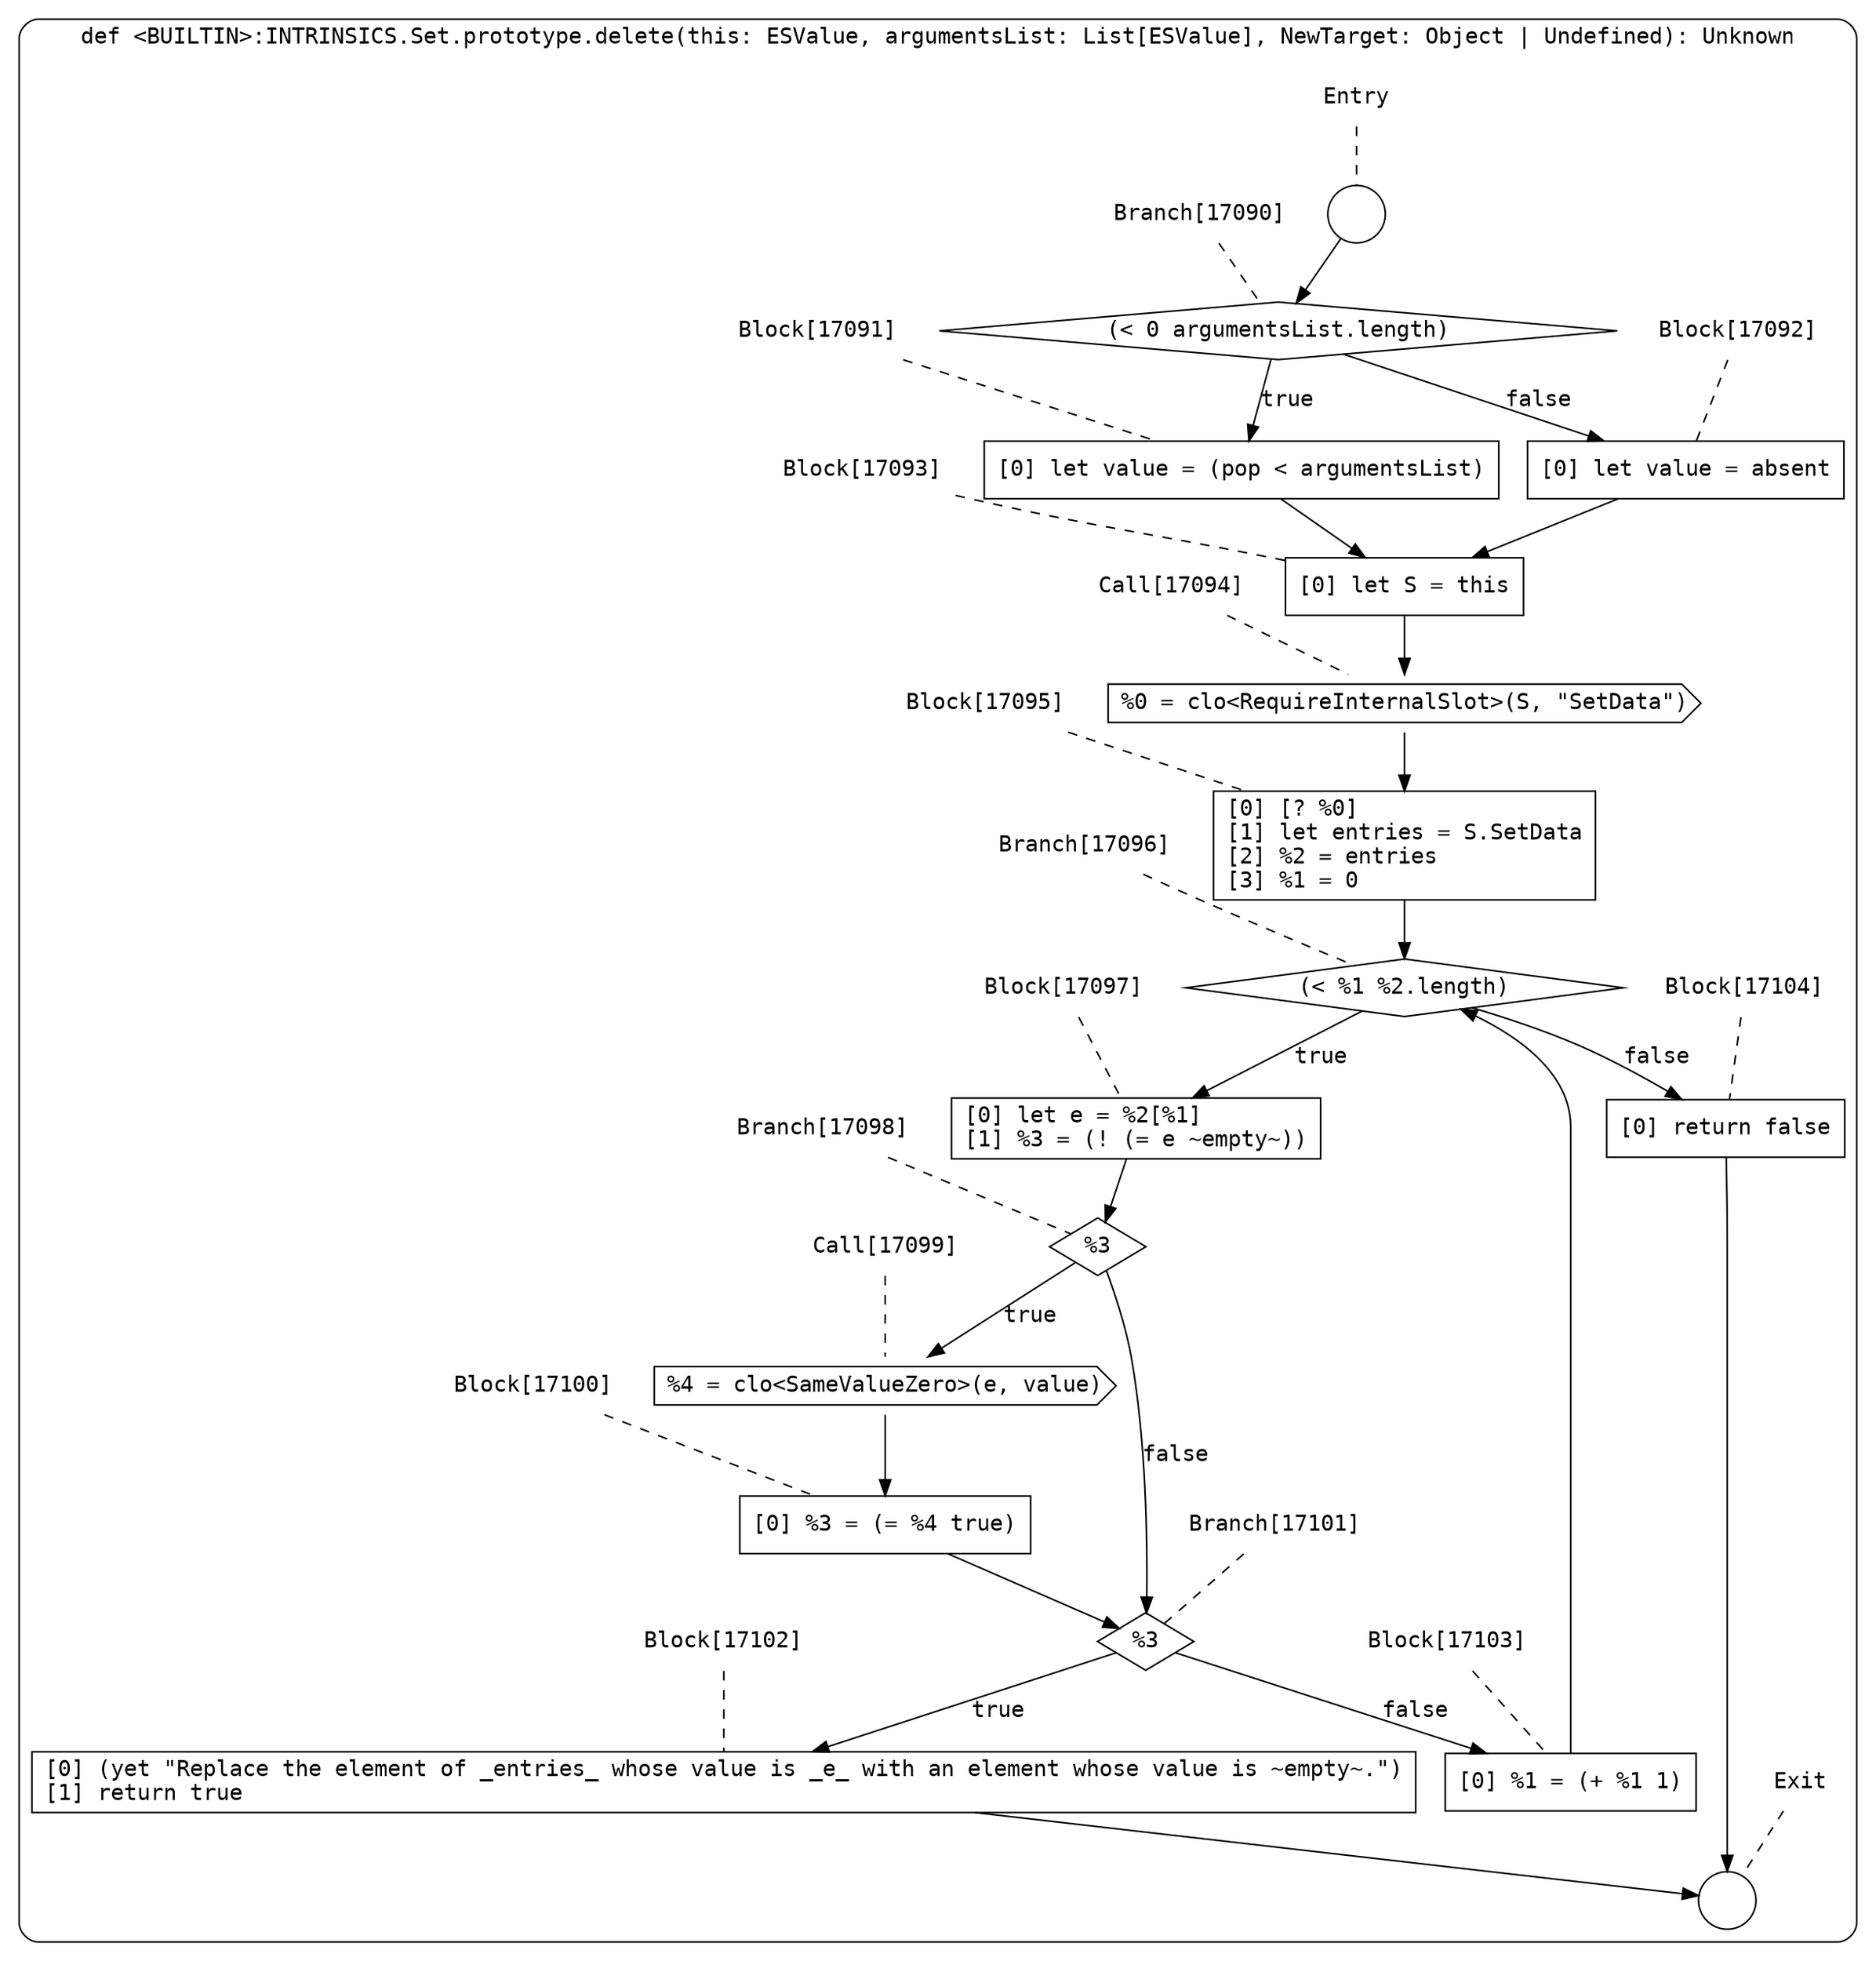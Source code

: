 digraph {
  graph [fontname = "Consolas"]
  node [fontname = "Consolas"]
  edge [fontname = "Consolas"]
  subgraph cluster2452 {
    label = "def <BUILTIN>:INTRINSICS.Set.prototype.delete(this: ESValue, argumentsList: List[ESValue], NewTarget: Object | Undefined): Unknown"
    style = rounded
    cluster2452_entry_name [shape=none, label=<<font color="black">Entry</font>>]
    cluster2452_entry_name -> cluster2452_entry [arrowhead=none, color="black", style=dashed]
    cluster2452_entry [shape=circle label=" " color="black" fillcolor="white" style=filled]
    cluster2452_entry -> node17090 [color="black"]
    cluster2452_exit_name [shape=none, label=<<font color="black">Exit</font>>]
    cluster2452_exit_name -> cluster2452_exit [arrowhead=none, color="black", style=dashed]
    cluster2452_exit [shape=circle label=" " color="black" fillcolor="white" style=filled]
    node17090_name [shape=none, label=<<font color="black">Branch[17090]</font>>]
    node17090_name -> node17090 [arrowhead=none, color="black", style=dashed]
    node17090 [shape=diamond, label=<<font color="black">(&lt; 0 argumentsList.length)</font>> color="black" fillcolor="white", style=filled]
    node17090 -> node17091 [label=<<font color="black">true</font>> color="black"]
    node17090 -> node17092 [label=<<font color="black">false</font>> color="black"]
    node17091_name [shape=none, label=<<font color="black">Block[17091]</font>>]
    node17091_name -> node17091 [arrowhead=none, color="black", style=dashed]
    node17091 [shape=box, label=<<font color="black">[0] let value = (pop &lt; argumentsList)<BR ALIGN="LEFT"/></font>> color="black" fillcolor="white", style=filled]
    node17091 -> node17093 [color="black"]
    node17092_name [shape=none, label=<<font color="black">Block[17092]</font>>]
    node17092_name -> node17092 [arrowhead=none, color="black", style=dashed]
    node17092 [shape=box, label=<<font color="black">[0] let value = absent<BR ALIGN="LEFT"/></font>> color="black" fillcolor="white", style=filled]
    node17092 -> node17093 [color="black"]
    node17093_name [shape=none, label=<<font color="black">Block[17093]</font>>]
    node17093_name -> node17093 [arrowhead=none, color="black", style=dashed]
    node17093 [shape=box, label=<<font color="black">[0] let S = this<BR ALIGN="LEFT"/></font>> color="black" fillcolor="white", style=filled]
    node17093 -> node17094 [color="black"]
    node17094_name [shape=none, label=<<font color="black">Call[17094]</font>>]
    node17094_name -> node17094 [arrowhead=none, color="black", style=dashed]
    node17094 [shape=cds, label=<<font color="black">%0 = clo&lt;RequireInternalSlot&gt;(S, &quot;SetData&quot;)</font>> color="black" fillcolor="white", style=filled]
    node17094 -> node17095 [color="black"]
    node17095_name [shape=none, label=<<font color="black">Block[17095]</font>>]
    node17095_name -> node17095 [arrowhead=none, color="black", style=dashed]
    node17095 [shape=box, label=<<font color="black">[0] [? %0]<BR ALIGN="LEFT"/>[1] let entries = S.SetData<BR ALIGN="LEFT"/>[2] %2 = entries<BR ALIGN="LEFT"/>[3] %1 = 0<BR ALIGN="LEFT"/></font>> color="black" fillcolor="white", style=filled]
    node17095 -> node17096 [color="black"]
    node17096_name [shape=none, label=<<font color="black">Branch[17096]</font>>]
    node17096_name -> node17096 [arrowhead=none, color="black", style=dashed]
    node17096 [shape=diamond, label=<<font color="black">(&lt; %1 %2.length)</font>> color="black" fillcolor="white", style=filled]
    node17096 -> node17097 [label=<<font color="black">true</font>> color="black"]
    node17096 -> node17104 [label=<<font color="black">false</font>> color="black"]
    node17097_name [shape=none, label=<<font color="black">Block[17097]</font>>]
    node17097_name -> node17097 [arrowhead=none, color="black", style=dashed]
    node17097 [shape=box, label=<<font color="black">[0] let e = %2[%1]<BR ALIGN="LEFT"/>[1] %3 = (! (= e ~empty~))<BR ALIGN="LEFT"/></font>> color="black" fillcolor="white", style=filled]
    node17097 -> node17098 [color="black"]
    node17104_name [shape=none, label=<<font color="black">Block[17104]</font>>]
    node17104_name -> node17104 [arrowhead=none, color="black", style=dashed]
    node17104 [shape=box, label=<<font color="black">[0] return false<BR ALIGN="LEFT"/></font>> color="black" fillcolor="white", style=filled]
    node17104 -> cluster2452_exit [color="black"]
    node17098_name [shape=none, label=<<font color="black">Branch[17098]</font>>]
    node17098_name -> node17098 [arrowhead=none, color="black", style=dashed]
    node17098 [shape=diamond, label=<<font color="black">%3</font>> color="black" fillcolor="white", style=filled]
    node17098 -> node17099 [label=<<font color="black">true</font>> color="black"]
    node17098 -> node17101 [label=<<font color="black">false</font>> color="black"]
    node17099_name [shape=none, label=<<font color="black">Call[17099]</font>>]
    node17099_name -> node17099 [arrowhead=none, color="black", style=dashed]
    node17099 [shape=cds, label=<<font color="black">%4 = clo&lt;SameValueZero&gt;(e, value)</font>> color="black" fillcolor="white", style=filled]
    node17099 -> node17100 [color="black"]
    node17101_name [shape=none, label=<<font color="black">Branch[17101]</font>>]
    node17101_name -> node17101 [arrowhead=none, color="black", style=dashed]
    node17101 [shape=diamond, label=<<font color="black">%3</font>> color="black" fillcolor="white", style=filled]
    node17101 -> node17102 [label=<<font color="black">true</font>> color="black"]
    node17101 -> node17103 [label=<<font color="black">false</font>> color="black"]
    node17100_name [shape=none, label=<<font color="black">Block[17100]</font>>]
    node17100_name -> node17100 [arrowhead=none, color="black", style=dashed]
    node17100 [shape=box, label=<<font color="black">[0] %3 = (= %4 true)<BR ALIGN="LEFT"/></font>> color="black" fillcolor="white", style=filled]
    node17100 -> node17101 [color="black"]
    node17102_name [shape=none, label=<<font color="black">Block[17102]</font>>]
    node17102_name -> node17102 [arrowhead=none, color="black", style=dashed]
    node17102 [shape=box, label=<<font color="black">[0] (yet &quot;Replace the element of _entries_ whose value is _e_ with an element whose value is ~empty~.&quot;)<BR ALIGN="LEFT"/>[1] return true<BR ALIGN="LEFT"/></font>> color="black" fillcolor="white", style=filled]
    node17102 -> cluster2452_exit [color="black"]
    node17103_name [shape=none, label=<<font color="black">Block[17103]</font>>]
    node17103_name -> node17103 [arrowhead=none, color="black", style=dashed]
    node17103 [shape=box, label=<<font color="black">[0] %1 = (+ %1 1)<BR ALIGN="LEFT"/></font>> color="black" fillcolor="white", style=filled]
    node17103 -> node17096 [color="black"]
  }
}